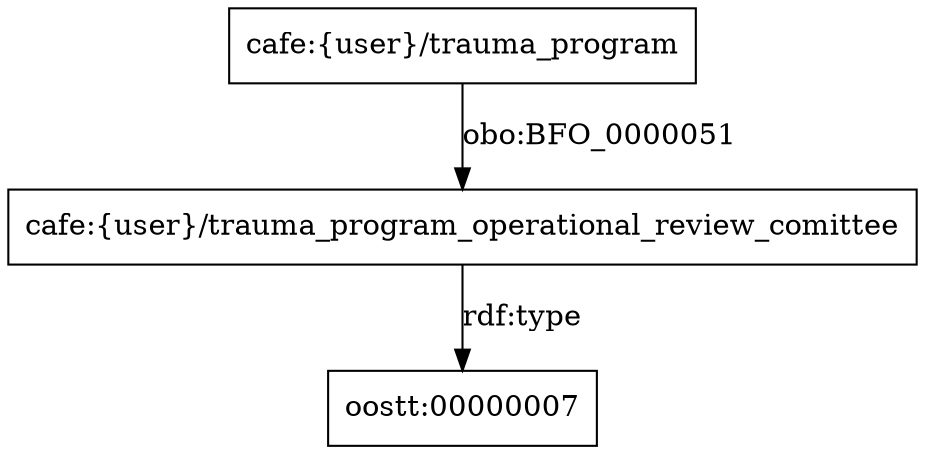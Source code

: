 digraph g { node [shape=rectangle];
"cafe:{user}/trauma_program" -> "cafe:{user}/trauma_program_operational_review_comittee" [label="obo:BFO_0000051"]
"cafe:{user}/trauma_program_operational_review_comittee" -> "oostt:00000007" [label="rdf:type"]
}